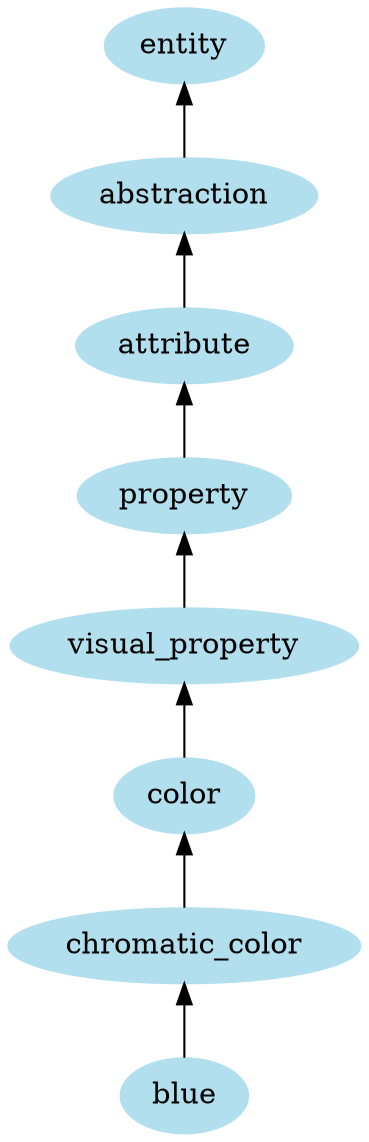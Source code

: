 digraph unix {
	node [color=lightblue2 style=filled]
	rankdir=BT
	blue -> chromatic_color
	chromatic_color -> color
	color -> visual_property
	visual_property -> property
	property -> attribute
	attribute -> abstraction
	abstraction -> entity
}
